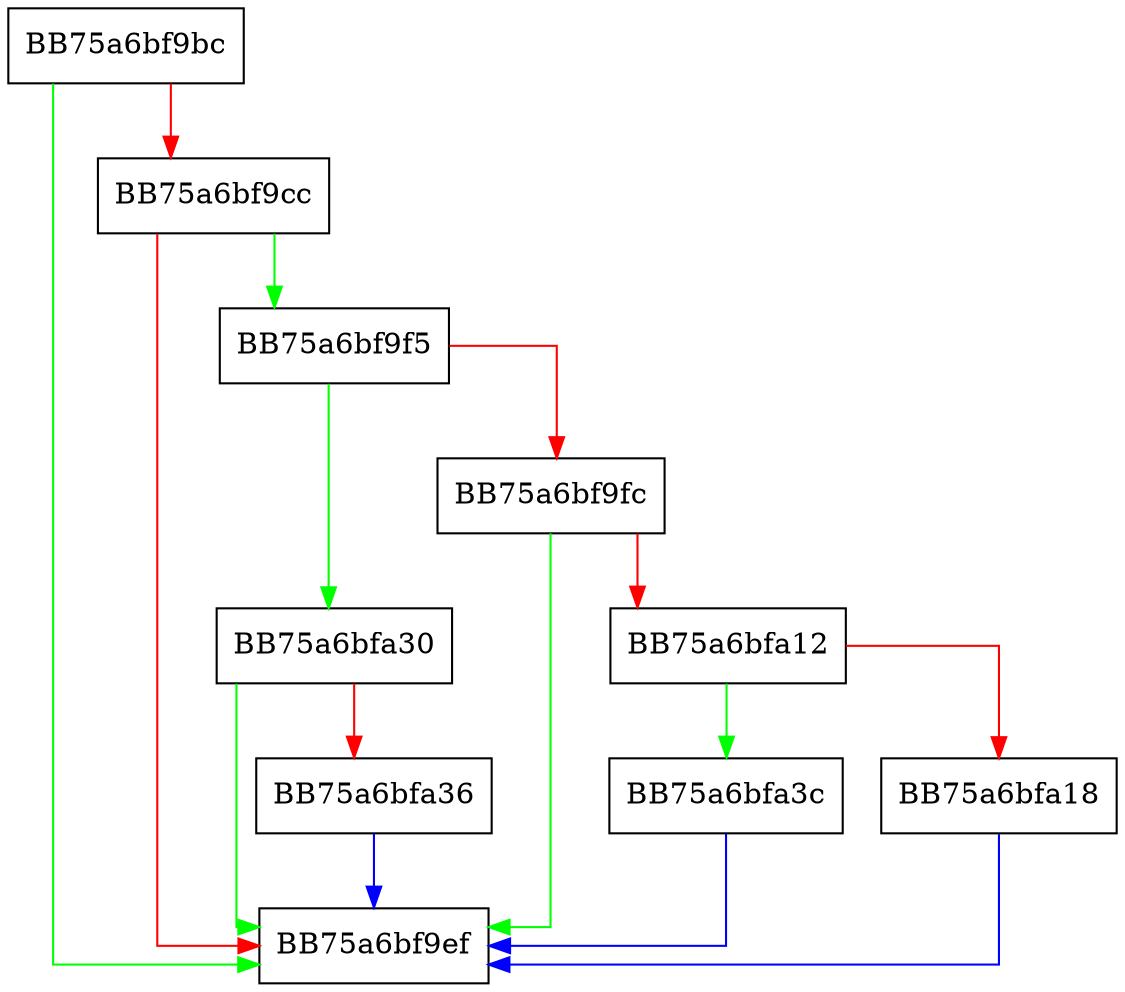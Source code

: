 digraph pagerOpenWalIfPresent {
  node [shape="box"];
  graph [splines=ortho];
  BB75a6bf9bc -> BB75a6bf9ef [color="green"];
  BB75a6bf9bc -> BB75a6bf9cc [color="red"];
  BB75a6bf9cc -> BB75a6bf9f5 [color="green"];
  BB75a6bf9cc -> BB75a6bf9ef [color="red"];
  BB75a6bf9f5 -> BB75a6bfa30 [color="green"];
  BB75a6bf9f5 -> BB75a6bf9fc [color="red"];
  BB75a6bf9fc -> BB75a6bf9ef [color="green"];
  BB75a6bf9fc -> BB75a6bfa12 [color="red"];
  BB75a6bfa12 -> BB75a6bfa3c [color="green"];
  BB75a6bfa12 -> BB75a6bfa18 [color="red"];
  BB75a6bfa18 -> BB75a6bf9ef [color="blue"];
  BB75a6bfa30 -> BB75a6bf9ef [color="green"];
  BB75a6bfa30 -> BB75a6bfa36 [color="red"];
  BB75a6bfa36 -> BB75a6bf9ef [color="blue"];
  BB75a6bfa3c -> BB75a6bf9ef [color="blue"];
}